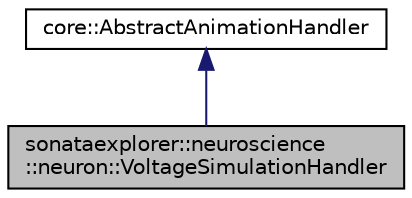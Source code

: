 digraph "sonataexplorer::neuroscience::neuron::VoltageSimulationHandler"
{
 // LATEX_PDF_SIZE
  edge [fontname="Helvetica",fontsize="10",labelfontname="Helvetica",labelfontsize="10"];
  node [fontname="Helvetica",fontsize="10",shape=record];
  Node1 [label="sonataexplorer::neuroscience\l::neuron::VoltageSimulationHandler",height=0.2,width=0.4,color="black", fillcolor="grey75", style="filled", fontcolor="black",tooltip="The VoltageSimulationHandler class handles simulation frames for the current circuit...."];
  Node2 -> Node1 [dir="back",color="midnightblue",fontsize="10",style="solid",fontname="Helvetica"];
  Node2 [label="core::AbstractAnimationHandler",height=0.2,width=0.4,color="black", fillcolor="white", style="filled",URL="$d2/db8/classcore_1_1AbstractAnimationHandler.html",tooltip="The AbstractAnimationHandler class handles simulation frames for the current circuit."];
}
